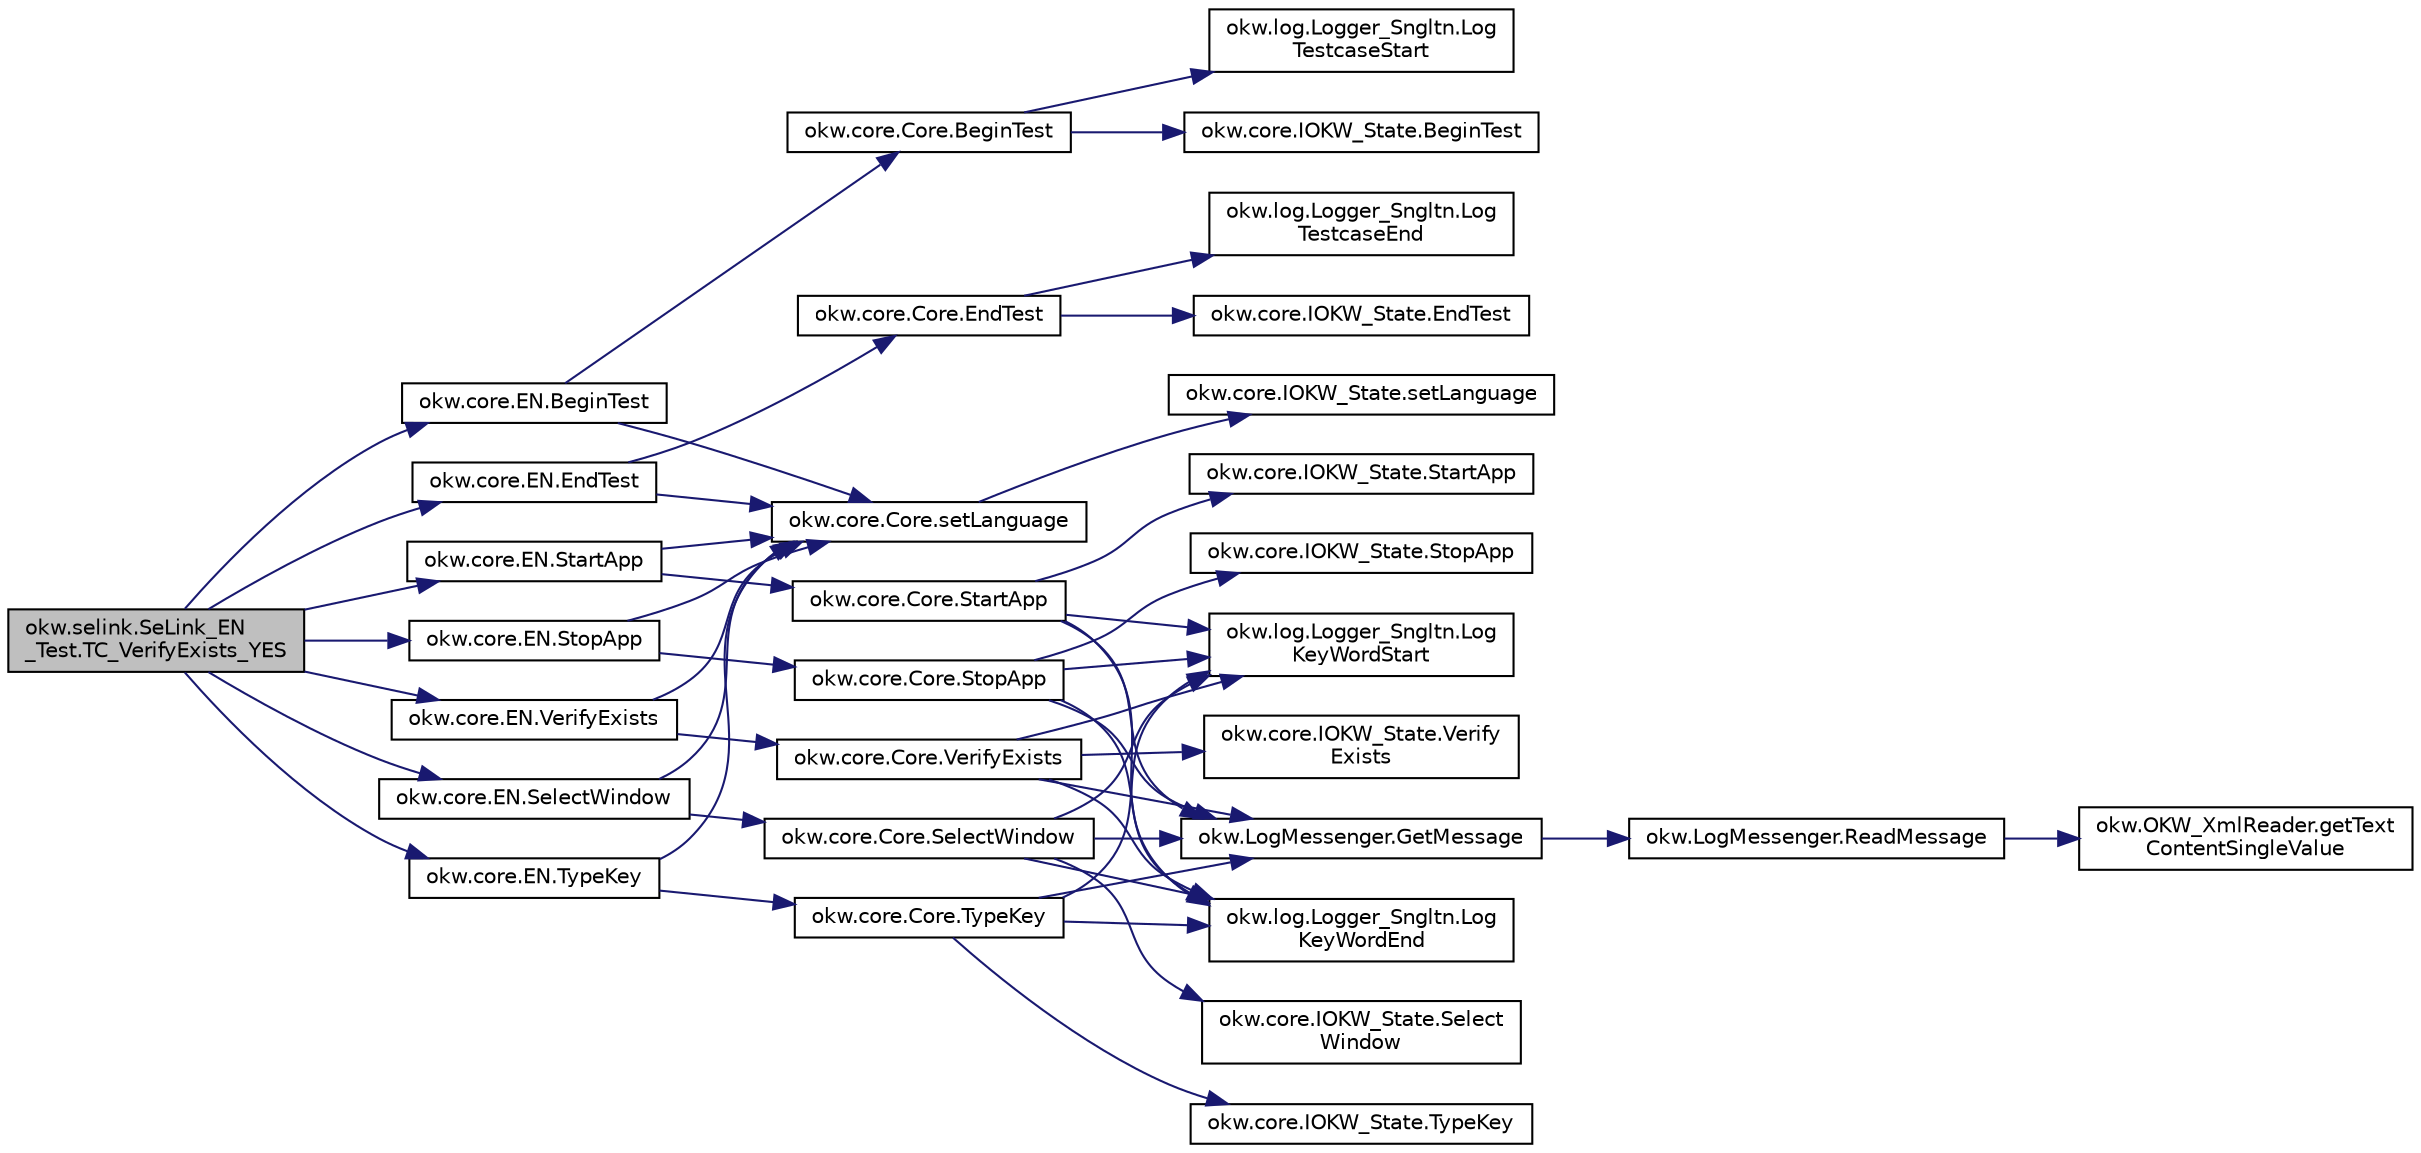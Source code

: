 digraph "okw.selink.SeLink_EN_Test.TC_VerifyExists_YES"
{
 // INTERACTIVE_SVG=YES
 // LATEX_PDF_SIZE
  edge [fontname="Helvetica",fontsize="10",labelfontname="Helvetica",labelfontsize="10"];
  node [fontname="Helvetica",fontsize="10",shape=record];
  rankdir="LR";
  Node1 [label="okw.selink.SeLink_EN\l_Test.TC_VerifyExists_YES",height=0.2,width=0.4,color="black", fillcolor="grey75", style="filled", fontcolor="black",tooltip="Prüft die Methode SeLink.VerifyExists."];
  Node1 -> Node2 [color="midnightblue",fontsize="10",style="solid",fontname="Helvetica"];
  Node2 [label="okw.core.EN.BeginTest",height=0.2,width=0.4,color="black", fillcolor="white", style="filled",URL="$classokw_1_1core_1_1_e_n.html#aef613b0a3e6bb8a9623984db145cae69",tooltip="Kennzeichnet den Anfang eines Testfalls."];
  Node2 -> Node3 [color="midnightblue",fontsize="10",style="solid",fontname="Helvetica"];
  Node3 [label="okw.core.Core.BeginTest",height=0.2,width=0.4,color="black", fillcolor="white", style="filled",URL="$classokw_1_1core_1_1_core.html#acfefe92468c9eb9e951846372726c4d8",tooltip="Kennzeichnet den Anfang eines Testfalls."];
  Node3 -> Node4 [color="midnightblue",fontsize="10",style="solid",fontname="Helvetica"];
  Node4 [label="okw.core.IOKW_State.BeginTest",height=0.2,width=0.4,color="black", fillcolor="white", style="filled",URL="$interfaceokw_1_1core_1_1_i_o_k_w___state.html#a17b1c573a12683a39e2036be98e38bcd",tooltip="Kennzeichnet den Anfang eines Testfalls."];
  Node3 -> Node5 [color="midnightblue",fontsize="10",style="solid",fontname="Helvetica"];
  Node5 [label="okw.log.Logger_Sngltn.Log\lTestcaseStart",height=0.2,width=0.4,color="black", fillcolor="white", style="filled",URL="$classokw_1_1log_1_1_logger___sngltn.html#a60f4ad59db847ae61df928f9920f3deb",tooltip="Ausgabe des Testfalls."];
  Node2 -> Node6 [color="midnightblue",fontsize="10",style="solid",fontname="Helvetica"];
  Node6 [label="okw.core.Core.setLanguage",height=0.2,width=0.4,color="black", fillcolor="white", style="filled",URL="$classokw_1_1core_1_1_core.html#ab4e0f723d27cb11c944ec4c82c426100",tooltip="Setzt die Sprache auf den gegebenen wert Language."];
  Node6 -> Node7 [color="midnightblue",fontsize="10",style="solid",fontname="Helvetica"];
  Node7 [label="okw.core.IOKW_State.setLanguage",height=0.2,width=0.4,color="black", fillcolor="white", style="filled",URL="$interfaceokw_1_1core_1_1_i_o_k_w___state.html#a866baa0bde08a47418f54d63bdb56097",tooltip="Interne Methode zum setzen der Sprache für die sprachabhängigen Ausgaben der Dokumentation (Log)."];
  Node1 -> Node8 [color="midnightblue",fontsize="10",style="solid",fontname="Helvetica"];
  Node8 [label="okw.core.EN.EndTest",height=0.2,width=0.4,color="black", fillcolor="white", style="filled",URL="$classokw_1_1core_1_1_e_n.html#aa51cc1227f749efca4fd2801f5cb664f",tooltip="Signalisiert das Ende eines Testfalls."];
  Node8 -> Node9 [color="midnightblue",fontsize="10",style="solid",fontname="Helvetica"];
  Node9 [label="okw.core.Core.EndTest",height=0.2,width=0.4,color="black", fillcolor="white", style="filled",URL="$classokw_1_1core_1_1_core.html#abf0b4a4074d5292675319eb0045fcb9c",tooltip="Signalisiert das Ende eines Testfalls."];
  Node9 -> Node10 [color="midnightblue",fontsize="10",style="solid",fontname="Helvetica"];
  Node10 [label="okw.core.IOKW_State.EndTest",height=0.2,width=0.4,color="black", fillcolor="white", style="filled",URL="$interfaceokw_1_1core_1_1_i_o_k_w___state.html#ac0b681eddd02ac39ff0c4970a634a186",tooltip="Signalisiert das Ende eines Testfalls."];
  Node9 -> Node11 [color="midnightblue",fontsize="10",style="solid",fontname="Helvetica"];
  Node11 [label="okw.log.Logger_Sngltn.Log\lTestcaseEnd",height=0.2,width=0.4,color="black", fillcolor="white", style="filled",URL="$classokw_1_1log_1_1_logger___sngltn.html#ae13bdf71166d737786872ee9bcfaa15e",tooltip="LogTestcaseEnd:"];
  Node8 -> Node6 [color="midnightblue",fontsize="10",style="solid",fontname="Helvetica"];
  Node1 -> Node12 [color="midnightblue",fontsize="10",style="solid",fontname="Helvetica"];
  Node12 [label="okw.core.EN.SelectWindow",height=0.2,width=0.4,color="black", fillcolor="white", style="filled",URL="$classokw_1_1core_1_1_e_n.html#a2b61c2b39a9cfdbdfd25fe0e3d43785b",tooltip="Setzt den Kontext auf das gegebene Fenster."];
  Node12 -> Node13 [color="midnightblue",fontsize="10",style="solid",fontname="Helvetica"];
  Node13 [label="okw.core.Core.SelectWindow",height=0.2,width=0.4,color="black", fillcolor="white", style="filled",URL="$classokw_1_1core_1_1_core.html#a6a68660eb5e34965522896e2a5c48314",tooltip="Setzt den Kontext auf das gegebene Fenster."];
  Node13 -> Node14 [color="midnightblue",fontsize="10",style="solid",fontname="Helvetica"];
  Node14 [label="okw.LogMessenger.GetMessage",height=0.2,width=0.4,color="black", fillcolor="white", style="filled",URL="$classokw_1_1_log_messenger.html#af225d1f037d47b3b085175c09d78bdd2",tooltip="Holt die Log-Meldung für MethodeNmae/Textkey ohne weitere Parameter."];
  Node14 -> Node15 [color="midnightblue",fontsize="10",style="solid",fontname="Helvetica"];
  Node15 [label="okw.LogMessenger.ReadMessage",height=0.2,width=0.4,color="black", fillcolor="white", style="filled",URL="$classokw_1_1_log_messenger.html#a530cd6ab82ec82a04206a2e976ec06e3",tooltip="Interne Kernfunktion holt die Log-Meldung mit Platzhaltern aus der XML-Datei."];
  Node15 -> Node16 [color="midnightblue",fontsize="10",style="solid",fontname="Helvetica"];
  Node16 [label="okw.OKW_XmlReader.getText\lContentSingleValue",height=0.2,width=0.4,color="black", fillcolor="white", style="filled",URL="$classokw_1_1_o_k_w___xml_reader.html#ab920b5335a2e1429c14cc5f8e79f39eb",tooltip="Liest den TextContent eines Tag."];
  Node13 -> Node17 [color="midnightblue",fontsize="10",style="solid",fontname="Helvetica"];
  Node17 [label="okw.log.Logger_Sngltn.Log\lKeyWordEnd",height=0.2,width=0.4,color="black", fillcolor="white", style="filled",URL="$classokw_1_1log_1_1_logger___sngltn.html#aa7d2da98631d21644da70c187f03155e",tooltip="LogKeyWordEnd:"];
  Node13 -> Node18 [color="midnightblue",fontsize="10",style="solid",fontname="Helvetica"];
  Node18 [label="okw.log.Logger_Sngltn.Log\lKeyWordStart",height=0.2,width=0.4,color="black", fillcolor="white", style="filled",URL="$classokw_1_1log_1_1_logger___sngltn.html#a70ec25e200e00ecefc544e8fd371d2ef",tooltip="Ausgabe eines Schlüsselwortes."];
  Node13 -> Node19 [color="midnightblue",fontsize="10",style="solid",fontname="Helvetica"];
  Node19 [label="okw.core.IOKW_State.Select\lWindow",height=0.2,width=0.4,color="black", fillcolor="white", style="filled",URL="$interfaceokw_1_1core_1_1_i_o_k_w___state.html#ad4fc9610ed5b1176590a45b55e6ac7f0",tooltip="Setzt den Kontext auf das gegebene Fenster."];
  Node12 -> Node6 [color="midnightblue",fontsize="10",style="solid",fontname="Helvetica"];
  Node1 -> Node20 [color="midnightblue",fontsize="10",style="solid",fontname="Helvetica"];
  Node20 [label="okw.core.EN.StartApp",height=0.2,width=0.4,color="black", fillcolor="white", style="filled",URL="$classokw_1_1core_1_1_e_n.html#aaa7465ee7f135c724668d8b22dc2219f",tooltip="Startet die gegebene Anwendung."];
  Node20 -> Node6 [color="midnightblue",fontsize="10",style="solid",fontname="Helvetica"];
  Node20 -> Node21 [color="midnightblue",fontsize="10",style="solid",fontname="Helvetica"];
  Node21 [label="okw.core.Core.StartApp",height=0.2,width=0.4,color="black", fillcolor="white", style="filled",URL="$classokw_1_1core_1_1_core.html#ac20a22275b6aea1c4e551dce1fd0c1e9",tooltip="Startet die gegebene Anwendung."];
  Node21 -> Node14 [color="midnightblue",fontsize="10",style="solid",fontname="Helvetica"];
  Node21 -> Node17 [color="midnightblue",fontsize="10",style="solid",fontname="Helvetica"];
  Node21 -> Node18 [color="midnightblue",fontsize="10",style="solid",fontname="Helvetica"];
  Node21 -> Node22 [color="midnightblue",fontsize="10",style="solid",fontname="Helvetica"];
  Node22 [label="okw.core.IOKW_State.StartApp",height=0.2,width=0.4,color="black", fillcolor="white", style="filled",URL="$interfaceokw_1_1core_1_1_i_o_k_w___state.html#a0ec9b7c60041061f1b01d85b703a27a8",tooltip="Startet die gegebene Anwendung."];
  Node1 -> Node23 [color="midnightblue",fontsize="10",style="solid",fontname="Helvetica"];
  Node23 [label="okw.core.EN.StopApp",height=0.2,width=0.4,color="black", fillcolor="white", style="filled",URL="$classokw_1_1core_1_1_e_n.html#aba06d28c60512e1dc55902403abbd3f6",tooltip="Beendet eine gegebene Anwendung."];
  Node23 -> Node6 [color="midnightblue",fontsize="10",style="solid",fontname="Helvetica"];
  Node23 -> Node24 [color="midnightblue",fontsize="10",style="solid",fontname="Helvetica"];
  Node24 [label="okw.core.Core.StopApp",height=0.2,width=0.4,color="black", fillcolor="white", style="filled",URL="$classokw_1_1core_1_1_core.html#a13d953a145a5e1bc776785f8433ba69c",tooltip="Beendet eine gegebene Anwendung."];
  Node24 -> Node14 [color="midnightblue",fontsize="10",style="solid",fontname="Helvetica"];
  Node24 -> Node17 [color="midnightblue",fontsize="10",style="solid",fontname="Helvetica"];
  Node24 -> Node18 [color="midnightblue",fontsize="10",style="solid",fontname="Helvetica"];
  Node24 -> Node25 [color="midnightblue",fontsize="10",style="solid",fontname="Helvetica"];
  Node25 [label="okw.core.IOKW_State.StopApp",height=0.2,width=0.4,color="black", fillcolor="white", style="filled",URL="$interfaceokw_1_1core_1_1_i_o_k_w___state.html#a789e33be9253edfccfe5654f537cf52a",tooltip="Beendet eine gegebene Anwendung."];
  Node1 -> Node26 [color="midnightblue",fontsize="10",style="solid",fontname="Helvetica"];
  Node26 [label="okw.core.EN.TypeKey",height=0.2,width=0.4,color="black", fillcolor="white", style="filled",URL="$classokw_1_1core_1_1_e_n.html#ae24d951e607b9b82af4f3b80e71285b9",tooltip="Tastatureingaben von Daten in das aktive Fensterobjekt."];
  Node26 -> Node6 [color="midnightblue",fontsize="10",style="solid",fontname="Helvetica"];
  Node26 -> Node27 [color="midnightblue",fontsize="10",style="solid",fontname="Helvetica"];
  Node27 [label="okw.core.Core.TypeKey",height=0.2,width=0.4,color="black", fillcolor="white", style="filled",URL="$classokw_1_1core_1_1_core.html#ad09bf3a237b88913dbe9ebc228db1cf3",tooltip="Tastatureingaben von Daten in das aktive Fensterobjekt."];
  Node27 -> Node14 [color="midnightblue",fontsize="10",style="solid",fontname="Helvetica"];
  Node27 -> Node17 [color="midnightblue",fontsize="10",style="solid",fontname="Helvetica"];
  Node27 -> Node18 [color="midnightblue",fontsize="10",style="solid",fontname="Helvetica"];
  Node27 -> Node28 [color="midnightblue",fontsize="10",style="solid",fontname="Helvetica"];
  Node28 [label="okw.core.IOKW_State.TypeKey",height=0.2,width=0.4,color="black", fillcolor="white", style="filled",URL="$interfaceokw_1_1core_1_1_i_o_k_w___state.html#a0466b45ed636074a1b6cd52de6b5fdd6",tooltip="Tastatureingaben von Daten in das aktive Fensterobjekt."];
  Node1 -> Node29 [color="midnightblue",fontsize="10",style="solid",fontname="Helvetica"];
  Node29 [label="okw.core.EN.VerifyExists",height=0.2,width=0.4,color="black", fillcolor="white", style="filled",URL="$classokw_1_1core_1_1_e_n.html#afbdb32a44d83abbf58222e5920004f28",tooltip="Prüft, ob das gegebene Objekt existiert."];
  Node29 -> Node6 [color="midnightblue",fontsize="10",style="solid",fontname="Helvetica"];
  Node29 -> Node30 [color="midnightblue",fontsize="10",style="solid",fontname="Helvetica"];
  Node30 [label="okw.core.Core.VerifyExists",height=0.2,width=0.4,color="black", fillcolor="white", style="filled",URL="$classokw_1_1core_1_1_core.html#a47af0e08b2bde199fc5d10dee040ac1b",tooltip="Prüft, ob das gegebene Objekt existiert."];
  Node30 -> Node14 [color="midnightblue",fontsize="10",style="solid",fontname="Helvetica"];
  Node30 -> Node17 [color="midnightblue",fontsize="10",style="solid",fontname="Helvetica"];
  Node30 -> Node18 [color="midnightblue",fontsize="10",style="solid",fontname="Helvetica"];
  Node30 -> Node31 [color="midnightblue",fontsize="10",style="solid",fontname="Helvetica"];
  Node31 [label="okw.core.IOKW_State.Verify\lExists",height=0.2,width=0.4,color="black", fillcolor="white", style="filled",URL="$interfaceokw_1_1core_1_1_i_o_k_w___state.html#aac781d7e7b1f3ea4ca2d138733f7f2f6",tooltip="Prüft, ob das gegebene Objekt existiert."];
}
